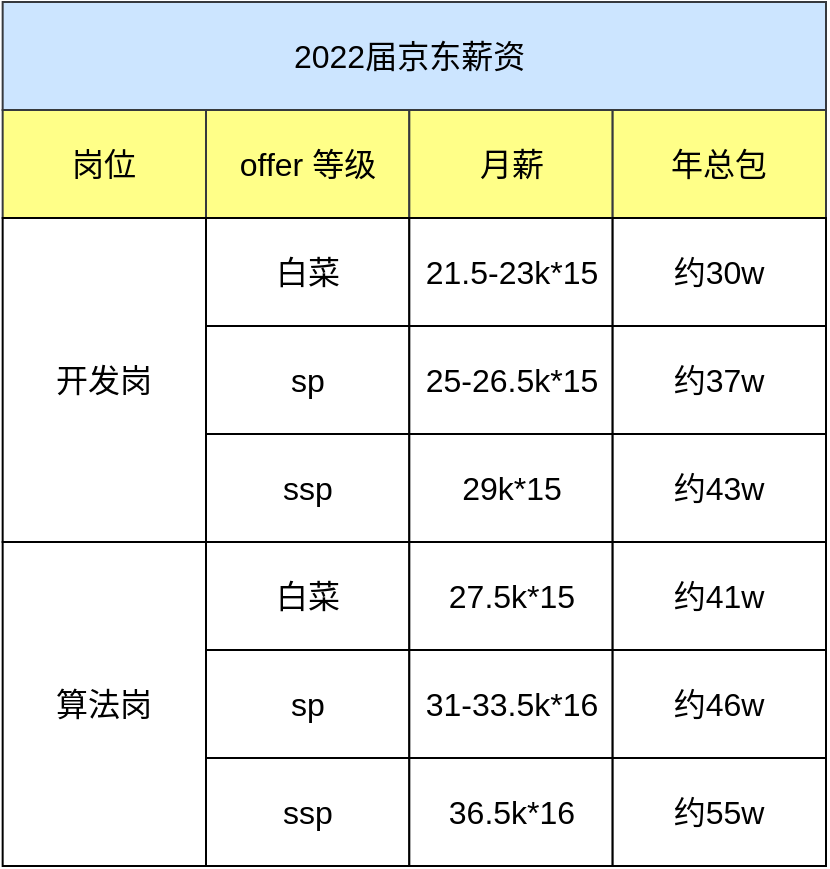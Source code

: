 <mxfile version="15.8.3" type="github">
  <diagram id="br0uY_5-ztXxavm1zrH5" name="Page-1">
    <mxGraphModel dx="1773" dy="558" grid="1" gridSize="10" guides="1" tooltips="1" connect="1" arrows="1" fold="1" page="1" pageScale="1" pageWidth="827" pageHeight="1169" math="0" shadow="0">
      <root>
        <mxCell id="0" />
        <mxCell id="1" parent="0" />
        <mxCell id="wV9BgpkwmA9uFEekeB6f-1" value="2022届京东薪资&amp;nbsp;" style="rounded=0;whiteSpace=wrap;html=1;fontSize=16;fillColor=#cce5ff;strokeColor=#36393d;" vertex="1" parent="1">
          <mxGeometry x="-21.67" y="160" width="411.67" height="54" as="geometry" />
        </mxCell>
        <mxCell id="wV9BgpkwmA9uFEekeB6f-2" value="offer 等级" style="rounded=0;whiteSpace=wrap;html=1;fontSize=16;fillColor=#ffff88;strokeColor=#36393d;" vertex="1" parent="1">
          <mxGeometry x="80" y="214" width="101.667" height="54" as="geometry" />
        </mxCell>
        <mxCell id="wV9BgpkwmA9uFEekeB6f-3" value="月薪" style="rounded=0;whiteSpace=wrap;html=1;fontSize=16;fillColor=#ffff88;strokeColor=#36393d;" vertex="1" parent="1">
          <mxGeometry x="181.667" y="214" width="101.667" height="54" as="geometry" />
        </mxCell>
        <mxCell id="wV9BgpkwmA9uFEekeB6f-5" value="白菜" style="rounded=0;whiteSpace=wrap;html=1;fontSize=16;" vertex="1" parent="1">
          <mxGeometry x="80" y="268" width="101.667" height="54" as="geometry" />
        </mxCell>
        <mxCell id="wV9BgpkwmA9uFEekeB6f-6" value="21.5-23k*15" style="rounded=0;whiteSpace=wrap;html=1;fontSize=16;" vertex="1" parent="1">
          <mxGeometry x="181.667" y="268" width="101.667" height="54" as="geometry" />
        </mxCell>
        <mxCell id="wV9BgpkwmA9uFEekeB6f-8" value="sp" style="rounded=0;whiteSpace=wrap;html=1;fontSize=16;" vertex="1" parent="1">
          <mxGeometry x="80" y="322" width="101.667" height="54" as="geometry" />
        </mxCell>
        <mxCell id="wV9BgpkwmA9uFEekeB6f-9" value="25-26.5k*15" style="rounded=0;whiteSpace=wrap;html=1;fontSize=16;" vertex="1" parent="1">
          <mxGeometry x="181.667" y="322" width="101.667" height="54" as="geometry" />
        </mxCell>
        <mxCell id="wV9BgpkwmA9uFEekeB6f-10" value="ssp" style="rounded=0;whiteSpace=wrap;html=1;fontSize=16;" vertex="1" parent="1">
          <mxGeometry x="80" y="376" width="101.667" height="54" as="geometry" />
        </mxCell>
        <mxCell id="wV9BgpkwmA9uFEekeB6f-11" value="29k*15" style="rounded=0;whiteSpace=wrap;html=1;fontSize=16;" vertex="1" parent="1">
          <mxGeometry x="181.667" y="376" width="101.667" height="54" as="geometry" />
        </mxCell>
        <mxCell id="wV9BgpkwmA9uFEekeB6f-12" value="岗位" style="rounded=0;whiteSpace=wrap;html=1;fontSize=16;fillColor=#ffff88;strokeColor=#36393d;" vertex="1" parent="1">
          <mxGeometry x="-21.67" y="214" width="101.667" height="54" as="geometry" />
        </mxCell>
        <mxCell id="wV9BgpkwmA9uFEekeB6f-13" value="开发岗" style="rounded=0;whiteSpace=wrap;html=1;fontSize=16;" vertex="1" parent="1">
          <mxGeometry x="-21.67" y="268" width="101.67" height="162" as="geometry" />
        </mxCell>
        <mxCell id="wV9BgpkwmA9uFEekeB6f-14" value="白菜" style="rounded=0;whiteSpace=wrap;html=1;fontSize=16;" vertex="1" parent="1">
          <mxGeometry x="80" y="430" width="101.667" height="54" as="geometry" />
        </mxCell>
        <mxCell id="wV9BgpkwmA9uFEekeB6f-15" value="sp" style="rounded=0;whiteSpace=wrap;html=1;fontSize=16;" vertex="1" parent="1">
          <mxGeometry x="80" y="484" width="101.667" height="54" as="geometry" />
        </mxCell>
        <mxCell id="wV9BgpkwmA9uFEekeB6f-16" value="ssp" style="rounded=0;whiteSpace=wrap;html=1;fontSize=16;" vertex="1" parent="1">
          <mxGeometry x="80" y="538" width="101.667" height="54" as="geometry" />
        </mxCell>
        <mxCell id="wV9BgpkwmA9uFEekeB6f-17" value="27.5k*15" style="rounded=0;whiteSpace=wrap;html=1;fontSize=16;" vertex="1" parent="1">
          <mxGeometry x="181.667" y="430" width="101.667" height="54" as="geometry" />
        </mxCell>
        <mxCell id="wV9BgpkwmA9uFEekeB6f-18" value="31-33.5k*16" style="rounded=0;whiteSpace=wrap;html=1;fontSize=16;" vertex="1" parent="1">
          <mxGeometry x="181.667" y="484" width="101.667" height="54" as="geometry" />
        </mxCell>
        <mxCell id="wV9BgpkwmA9uFEekeB6f-19" value="36.5k*16" style="rounded=0;whiteSpace=wrap;html=1;fontSize=16;" vertex="1" parent="1">
          <mxGeometry x="181.667" y="538" width="101.667" height="54" as="geometry" />
        </mxCell>
        <mxCell id="wV9BgpkwmA9uFEekeB6f-20" value="年总包" style="rounded=0;whiteSpace=wrap;html=1;fontSize=16;fillColor=#ffff88;strokeColor=#36393d;" vertex="1" parent="1">
          <mxGeometry x="283.33" y="214" width="106.67" height="54" as="geometry" />
        </mxCell>
        <mxCell id="wV9BgpkwmA9uFEekeB6f-22" value="算法岗" style="rounded=0;whiteSpace=wrap;html=1;fontSize=16;" vertex="1" parent="1">
          <mxGeometry x="-21.67" y="430" width="101.67" height="162" as="geometry" />
        </mxCell>
        <mxCell id="wV9BgpkwmA9uFEekeB6f-23" value="约30w" style="rounded=0;whiteSpace=wrap;html=1;fontSize=16;" vertex="1" parent="1">
          <mxGeometry x="283.33" y="268" width="106.67" height="54" as="geometry" />
        </mxCell>
        <mxCell id="wV9BgpkwmA9uFEekeB6f-24" value="约37w" style="rounded=0;whiteSpace=wrap;html=1;fontSize=16;" vertex="1" parent="1">
          <mxGeometry x="283.33" y="322" width="106.67" height="54" as="geometry" />
        </mxCell>
        <mxCell id="wV9BgpkwmA9uFEekeB6f-30" value="" style="group" vertex="1" connectable="0" parent="1">
          <mxGeometry x="283.33" y="376" width="106.67" height="216" as="geometry" />
        </mxCell>
        <mxCell id="wV9BgpkwmA9uFEekeB6f-25" value="约43w" style="rounded=0;whiteSpace=wrap;html=1;fontSize=16;" vertex="1" parent="wV9BgpkwmA9uFEekeB6f-30">
          <mxGeometry width="106.67" height="54" as="geometry" />
        </mxCell>
        <mxCell id="wV9BgpkwmA9uFEekeB6f-26" value="约41w" style="rounded=0;whiteSpace=wrap;html=1;fontSize=16;" vertex="1" parent="wV9BgpkwmA9uFEekeB6f-30">
          <mxGeometry y="54" width="106.67" height="54" as="geometry" />
        </mxCell>
        <mxCell id="wV9BgpkwmA9uFEekeB6f-27" value="约46w" style="rounded=0;whiteSpace=wrap;html=1;fontSize=16;" vertex="1" parent="wV9BgpkwmA9uFEekeB6f-30">
          <mxGeometry y="108" width="106.67" height="54" as="geometry" />
        </mxCell>
        <mxCell id="wV9BgpkwmA9uFEekeB6f-28" value="约55w" style="rounded=0;whiteSpace=wrap;html=1;fontSize=16;" vertex="1" parent="wV9BgpkwmA9uFEekeB6f-30">
          <mxGeometry y="162" width="106.67" height="54" as="geometry" />
        </mxCell>
      </root>
    </mxGraphModel>
  </diagram>
</mxfile>
